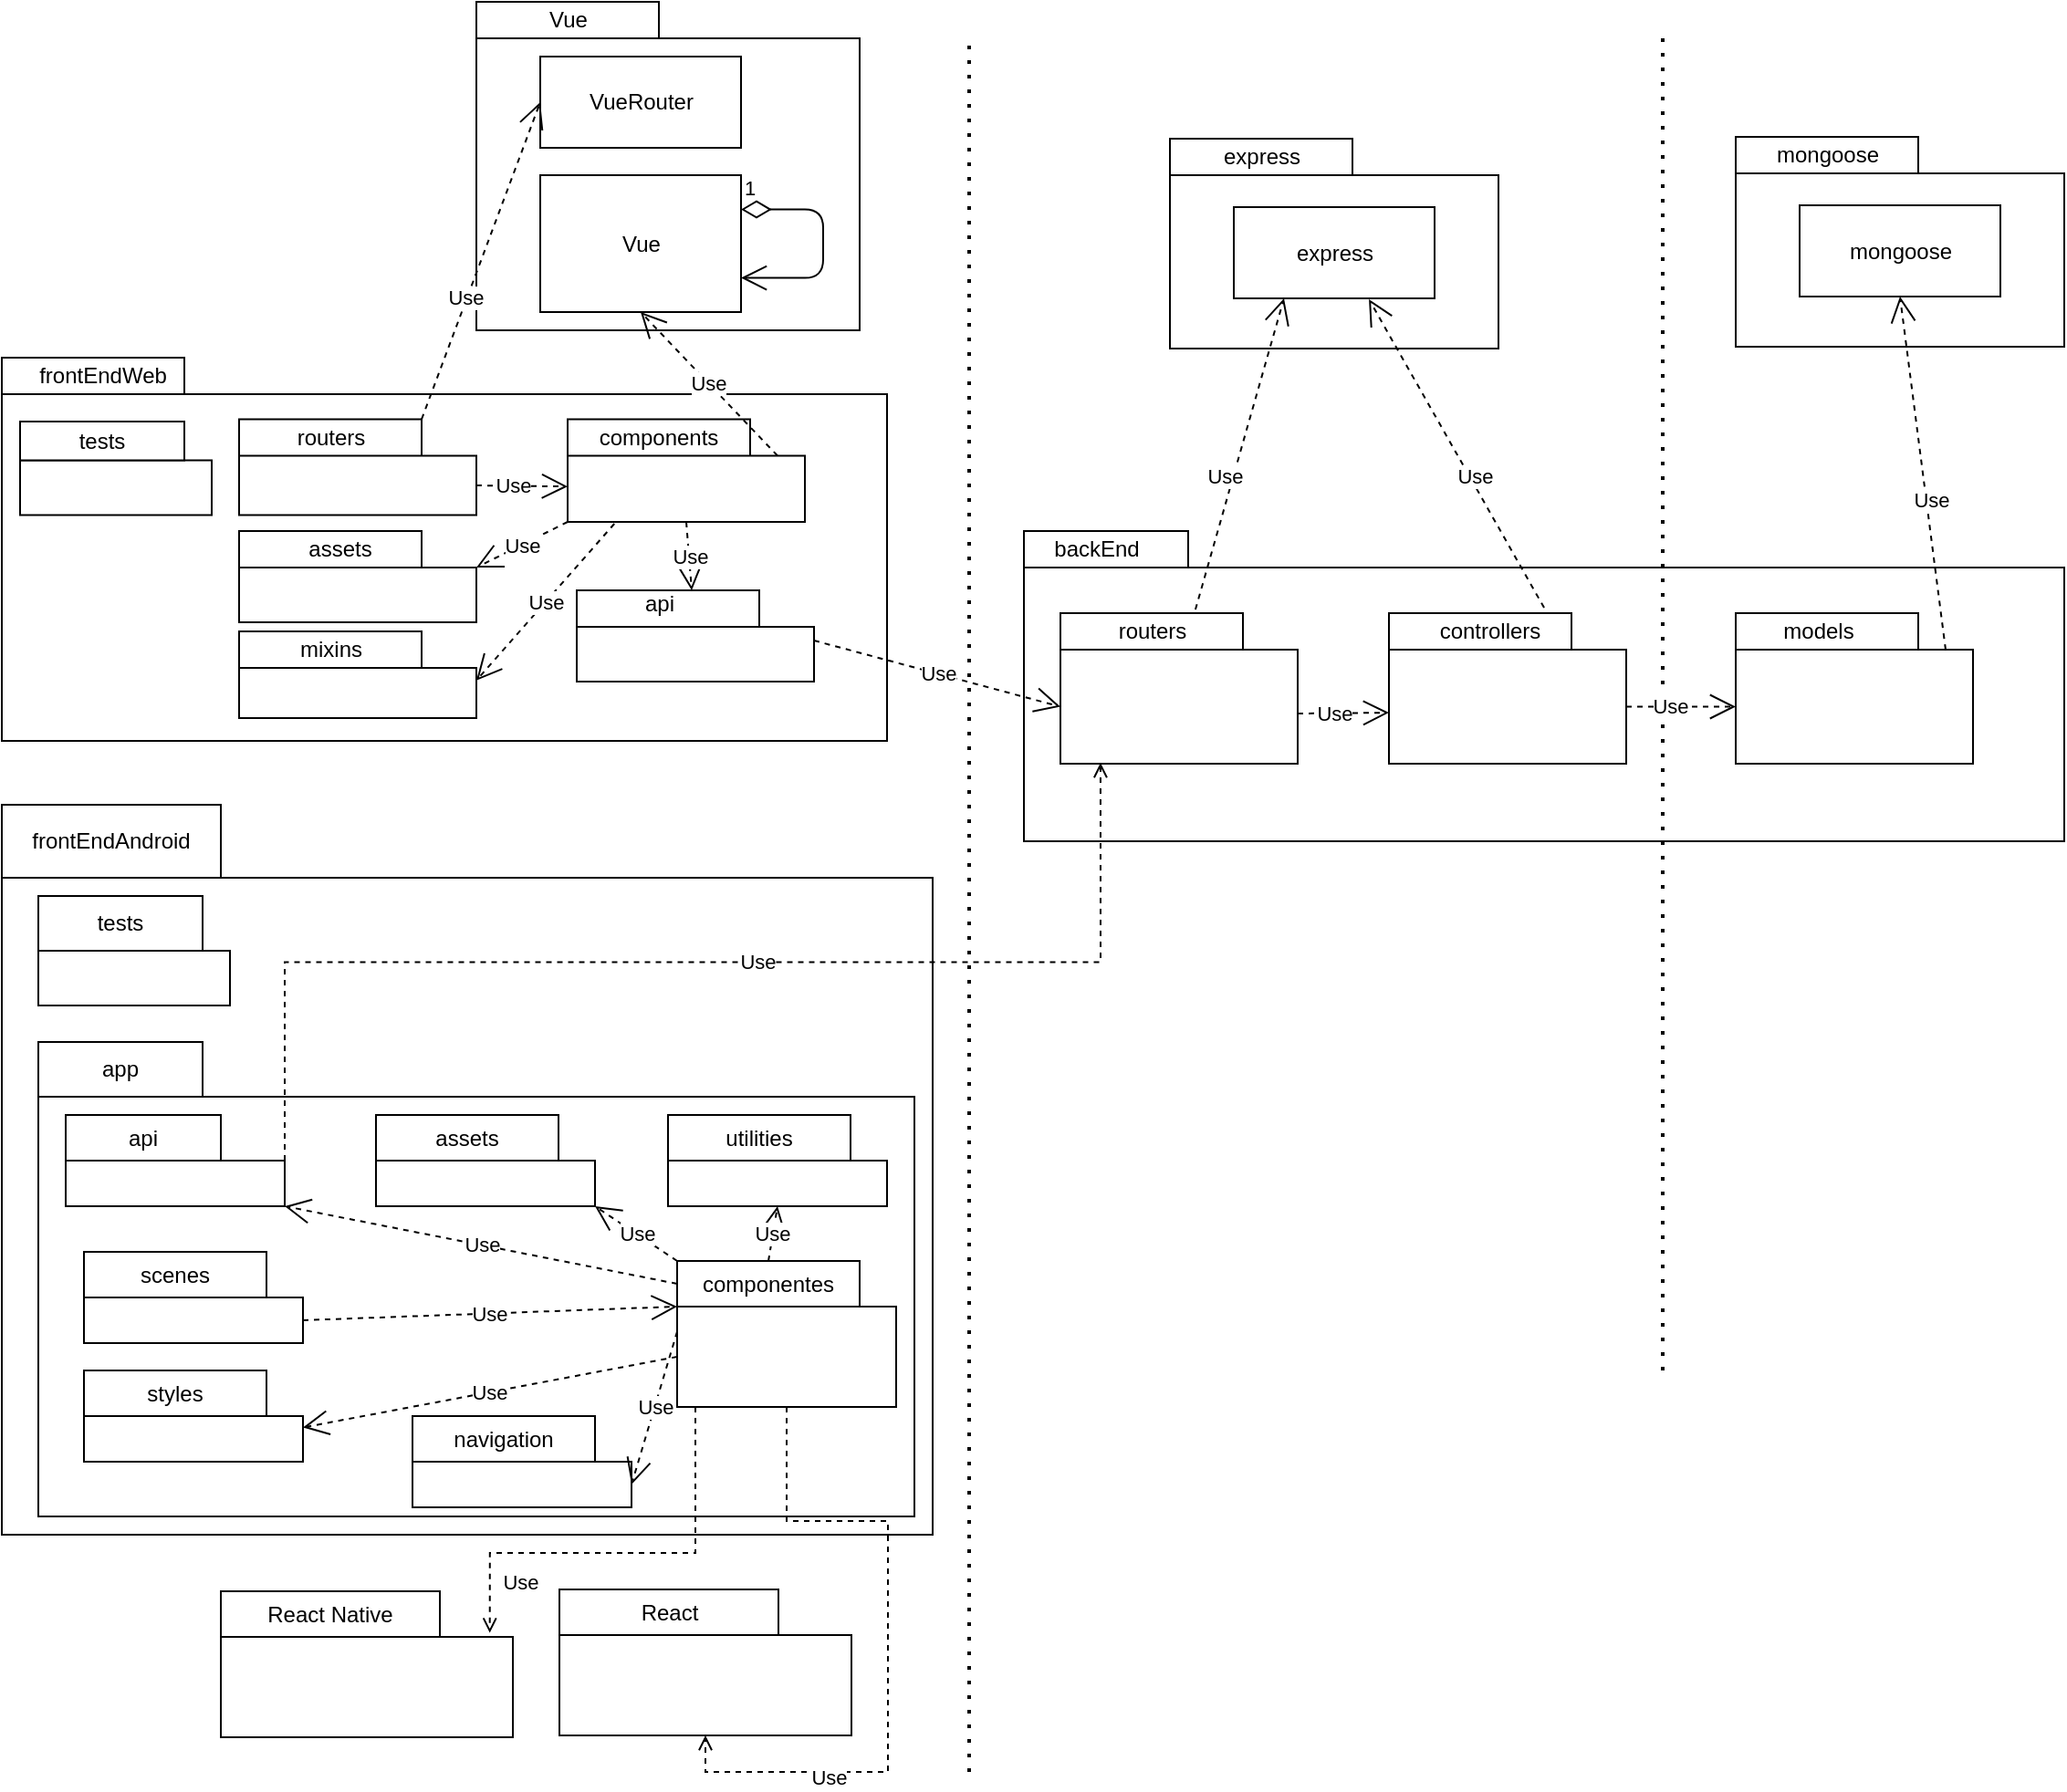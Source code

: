 <mxfile version="14.4.8" type="google"><diagram name="Page-1" id="9f46799a-70d6-7492-0946-bef42562c5a5"><mxGraphModel dx="2138" dy="1398" grid="1" gridSize="10" guides="1" tooltips="1" connect="1" arrows="1" fold="1" page="1" pageScale="1" pageWidth="1100" pageHeight="850" background="#ffffff" math="0" shadow="0"><root><mxCell id="0"/><mxCell id="1" parent="0"/><mxCell id="1ALnzeegAjZjl7Ol8P3n-15" value="" style="shape=folder;fontStyle=1;tabWidth=90;tabHeight=20;tabPosition=left;html=1;boundedLbl=1;" parent="1" vertex="1"><mxGeometry x="340" y="150" width="570" height="170" as="geometry"/></mxCell><mxCell id="1ALnzeegAjZjl7Ol8P3n-16" value="backEnd" style="text;html=1;strokeColor=none;fillColor=none;align=center;verticalAlign=middle;whiteSpace=wrap;rounded=0;" parent="1" vertex="1"><mxGeometry x="360" y="150" width="40" height="20" as="geometry"/></mxCell><mxCell id="1ALnzeegAjZjl7Ol8P3n-27" value="" style="endArrow=none;dashed=1;html=1;dashPattern=1 3;strokeWidth=2;" parent="1" edge="1"><mxGeometry width="50" height="50" relative="1" as="geometry"><mxPoint x="310" y="830" as="sourcePoint"/><mxPoint x="310" y="-120" as="targetPoint"/></mxGeometry></mxCell><mxCell id="zQuB7kEyBAvHRNFMdFfi-4" value="" style="shape=folder;fontStyle=1;tabWidth=100;tabHeight=20;tabPosition=left;html=1;boundedLbl=1;" parent="1" vertex="1"><mxGeometry x="40" y="-140" width="210" height="180" as="geometry"/></mxCell><mxCell id="zQuB7kEyBAvHRNFMdFfi-5" value="Vue" style="text;html=1;align=center;verticalAlign=middle;resizable=0;points=[];autosize=1;" parent="1" vertex="1"><mxGeometry x="70" y="-140" width="40" height="20" as="geometry"/></mxCell><mxCell id="zQuB7kEyBAvHRNFMdFfi-6" value="Vue" style="html=1;" parent="1" vertex="1"><mxGeometry x="75" y="-45" width="110" height="75" as="geometry"/></mxCell><mxCell id="zQuB7kEyBAvHRNFMdFfi-7" value="VueRouter" style="html=1;" parent="1" vertex="1"><mxGeometry x="75" y="-110" width="110" height="50" as="geometry"/></mxCell><mxCell id="zQuB7kEyBAvHRNFMdFfi-12" value="" style="shape=folder;fontStyle=1;tabWidth=100;tabHeight=20;tabPosition=left;html=1;boundedLbl=1;" parent="1" vertex="1"><mxGeometry x="-220" y="55" width="485" height="210" as="geometry"/></mxCell><mxCell id="zQuB7kEyBAvHRNFMdFfi-9" value="" style="shape=folder;fontStyle=1;tabWidth=100;tabHeight=20;tabPosition=left;html=1;boundedLbl=1;" parent="1" vertex="1"><mxGeometry x="-90" y="88.75" width="130" height="52.5" as="geometry"/></mxCell><mxCell id="zQuB7kEyBAvHRNFMdFfi-10" value="routers" style="text;html=1;align=center;verticalAlign=middle;resizable=0;points=[];autosize=1;" parent="1" vertex="1"><mxGeometry x="-65" y="88.75" width="50" height="20" as="geometry"/></mxCell><mxCell id="zQuB7kEyBAvHRNFMdFfi-13" value="frontEndWeb" style="text;html=1;align=center;verticalAlign=middle;resizable=0;points=[];autosize=1;" parent="1" vertex="1"><mxGeometry x="-210" y="55" width="90" height="20" as="geometry"/></mxCell><mxCell id="zQuB7kEyBAvHRNFMdFfi-11" value="Use" style="endArrow=open;endSize=12;dashed=1;html=1;entryX=0;entryY=0.5;entryDx=0;entryDy=0;exitX=0;exitY=0;exitDx=100;exitDy=0;exitPerimeter=0;" parent="1" source="zQuB7kEyBAvHRNFMdFfi-9" target="zQuB7kEyBAvHRNFMdFfi-7" edge="1"><mxGeometry x="-0.241" y="1" width="160" relative="1" as="geometry"><mxPoint x="-160" y="220" as="sourcePoint"/><mxPoint x="170" y="170" as="targetPoint"/><mxPoint as="offset"/></mxGeometry></mxCell><mxCell id="1ALnzeegAjZjl7Ol8P3n-28" value="" style="shape=folder;fontStyle=1;tabWidth=100;tabHeight=20;tabPosition=left;html=1;boundedLbl=1;" parent="1" vertex="1"><mxGeometry x="90" y="88.75" width="130" height="56.25" as="geometry"/></mxCell><mxCell id="1ALnzeegAjZjl7Ol8P3n-29" value="components" style="text;html=1;strokeColor=none;fillColor=none;align=center;verticalAlign=middle;whiteSpace=wrap;rounded=0;" parent="1" vertex="1"><mxGeometry x="120" y="88.75" width="40" height="20" as="geometry"/></mxCell><mxCell id="zQuB7kEyBAvHRNFMdFfi-8" value="Use" style="endArrow=open;endSize=12;dashed=1;html=1;entryX=0.5;entryY=1;entryDx=0;entryDy=0;exitX=0;exitY=0;exitDx=115;exitDy=20;exitPerimeter=0;" parent="1" source="1ALnzeegAjZjl7Ol8P3n-28" target="zQuB7kEyBAvHRNFMdFfi-6" edge="1"><mxGeometry width="160" relative="1" as="geometry"><mxPoint x="-50" y="242" as="sourcePoint"/><mxPoint x="-50" y="165" as="targetPoint"/></mxGeometry></mxCell><mxCell id="zQuB7kEyBAvHRNFMdFfi-16" value="" style="shape=folder;fontStyle=1;tabWidth=100;tabHeight=20;tabPosition=left;html=1;boundedLbl=1;" parent="1" vertex="1"><mxGeometry x="360" y="195" width="130" height="82.5" as="geometry"/></mxCell><mxCell id="zQuB7kEyBAvHRNFMdFfi-17" value="routers" style="text;html=1;align=center;verticalAlign=middle;resizable=0;points=[];autosize=1;" parent="1" vertex="1"><mxGeometry x="385" y="195" width="50" height="20" as="geometry"/></mxCell><mxCell id="zQuB7kEyBAvHRNFMdFfi-18" value="" style="shape=folder;fontStyle=1;tabWidth=100;tabHeight=20;tabPosition=left;html=1;boundedLbl=1;" parent="1" vertex="1"><mxGeometry x="540" y="195" width="130" height="82.5" as="geometry"/></mxCell><mxCell id="1ALnzeegAjZjl7Ol8P3n-14" value="" style="endArrow=none;dashed=1;html=1;dashPattern=1 3;strokeWidth=2;" parent="1" edge="1"><mxGeometry width="50" height="50" relative="1" as="geometry"><mxPoint x="690" y="610" as="sourcePoint"/><mxPoint x="690" y="-120" as="targetPoint"/></mxGeometry></mxCell><mxCell id="zQuB7kEyBAvHRNFMdFfi-19" value="controllers" style="text;html=1;align=center;verticalAlign=middle;resizable=0;points=[];autosize=1;" parent="1" vertex="1"><mxGeometry x="560" y="195" width="70" height="20" as="geometry"/></mxCell><mxCell id="zQuB7kEyBAvHRNFMdFfi-28" value="" style="shape=folder;fontStyle=1;tabWidth=100;tabHeight=20;tabPosition=left;html=1;boundedLbl=1;" parent="1" vertex="1"><mxGeometry x="420" y="-65" width="180" height="115" as="geometry"/></mxCell><mxCell id="zQuB7kEyBAvHRNFMdFfi-29" value="express" style="text;html=1;align=center;verticalAlign=middle;resizable=0;points=[];autosize=1;" parent="1" vertex="1"><mxGeometry x="440" y="-65" width="60" height="20" as="geometry"/></mxCell><mxCell id="zQuB7kEyBAvHRNFMdFfi-30" value="express" style="html=1;" parent="1" vertex="1"><mxGeometry x="455" y="-27.5" width="110" height="50" as="geometry"/></mxCell><mxCell id="zQuB7kEyBAvHRNFMdFfi-32" style="edgeStyle=orthogonalEdgeStyle;rounded=0;orthogonalLoop=1;jettySize=auto;html=1;exitX=0.5;exitY=1;exitDx=0;exitDy=0;exitPerimeter=0;" parent="1" source="zQuB7kEyBAvHRNFMdFfi-28" target="zQuB7kEyBAvHRNFMdFfi-28" edge="1"><mxGeometry relative="1" as="geometry"/></mxCell><mxCell id="zQuB7kEyBAvHRNFMdFfi-33" value="Use" style="endArrow=open;endSize=12;dashed=1;html=1;entryX=0.25;entryY=1;entryDx=0;entryDy=0;exitX=0.569;exitY=-0.024;exitDx=0;exitDy=0;exitPerimeter=0;" parent="1" source="zQuB7kEyBAvHRNFMdFfi-16" target="zQuB7kEyBAvHRNFMdFfi-30" edge="1"><mxGeometry x="-0.158" y="5" width="160" relative="1" as="geometry"><mxPoint x="-159" y="236.245" as="sourcePoint"/><mxPoint x="115" y="65" as="targetPoint"/><mxPoint as="offset"/></mxGeometry></mxCell><mxCell id="zQuB7kEyBAvHRNFMdFfi-34" value="Use" style="endArrow=open;endSize=12;dashed=1;html=1;entryX=0.673;entryY=1.01;entryDx=0;entryDy=0;exitX=0.654;exitY=-0.036;exitDx=0;exitDy=0;exitPerimeter=0;entryPerimeter=0;" parent="1" source="zQuB7kEyBAvHRNFMdFfi-18" target="zQuB7kEyBAvHRNFMdFfi-30" edge="1"><mxGeometry x="-0.16" y="-3" width="160" relative="1" as="geometry"><mxPoint x="443.97" y="203.02" as="sourcePoint"/><mxPoint x="487" y="37" as="targetPoint"/><mxPoint as="offset"/></mxGeometry></mxCell><mxCell id="zQuB7kEyBAvHRNFMdFfi-35" value="Use" style="endArrow=open;endSize=12;dashed=1;html=1;entryX=0;entryY=0;entryDx=0;entryDy=36.875;exitX=0;exitY=0;exitDx=130;exitDy=36.25;exitPerimeter=0;entryPerimeter=0;" parent="1" source="zQuB7kEyBAvHRNFMdFfi-9" target="1ALnzeegAjZjl7Ol8P3n-28" edge="1"><mxGeometry x="-0.2" width="160" relative="1" as="geometry"><mxPoint x="11" y="121.245" as="sourcePoint"/><mxPoint x="285" y="-50" as="targetPoint"/><mxPoint as="offset"/></mxGeometry></mxCell><mxCell id="zQuB7kEyBAvHRNFMdFfi-37" value="1" style="endArrow=open;html=1;endSize=12;startArrow=diamondThin;startSize=14;startFill=0;edgeStyle=orthogonalEdgeStyle;align=left;verticalAlign=bottom;exitX=1;exitY=0.25;exitDx=0;exitDy=0;entryX=1;entryY=0.75;entryDx=0;entryDy=0;" parent="1" source="zQuB7kEyBAvHRNFMdFfi-6" target="zQuB7kEyBAvHRNFMdFfi-6" edge="1"><mxGeometry x="-1" y="3" relative="1" as="geometry"><mxPoint x="220" y="170" as="sourcePoint"/><mxPoint x="380" y="170" as="targetPoint"/><Array as="points"><mxPoint x="230" y="-26"/><mxPoint x="230" y="11"/></Array></mxGeometry></mxCell><mxCell id="zQuB7kEyBAvHRNFMdFfi-39" value="Use" style="endArrow=open;endSize=12;dashed=1;html=1;entryX=0;entryY=0;entryDx=0;entryDy=51.25;exitX=0;exitY=0;exitDx=130;exitDy=27.5;exitPerimeter=0;entryPerimeter=0;" parent="1" source="Nghir17xKk6x8Y-Nk4-9-3" target="zQuB7kEyBAvHRNFMdFfi-16" edge="1"><mxGeometry width="160" relative="1" as="geometry"><mxPoint x="60" y="247.5" as="sourcePoint"/><mxPoint x="170" y="140" as="targetPoint"/></mxGeometry></mxCell><mxCell id="zQuB7kEyBAvHRNFMdFfi-40" value="Use" style="endArrow=open;endSize=12;dashed=1;html=1;entryX=0;entryY=0.661;entryDx=0;entryDy=0;entryPerimeter=0;" parent="1" target="zQuB7kEyBAvHRNFMdFfi-18" edge="1"><mxGeometry x="-0.2" width="160" relative="1" as="geometry"><mxPoint x="490" y="250" as="sourcePoint"/><mxPoint x="535" y="249.5" as="targetPoint"/><mxPoint as="offset"/></mxGeometry></mxCell><mxCell id="zQuB7kEyBAvHRNFMdFfi-41" value="" style="shape=folder;fontStyle=1;tabWidth=100;tabHeight=20;tabPosition=left;html=1;boundedLbl=1;" parent="1" vertex="1"><mxGeometry x="730" y="195" width="130" height="82.5" as="geometry"/></mxCell><mxCell id="zQuB7kEyBAvHRNFMdFfi-42" value="models" style="text;html=1;align=center;verticalAlign=middle;resizable=0;points=[];autosize=1;" parent="1" vertex="1"><mxGeometry x="750" y="195" width="50" height="20" as="geometry"/></mxCell><mxCell id="zQuB7kEyBAvHRNFMdFfi-44" value="" style="shape=folder;fontStyle=1;tabWidth=100;tabHeight=20;tabPosition=left;html=1;boundedLbl=1;" parent="1" vertex="1"><mxGeometry x="730" y="-66" width="180" height="115" as="geometry"/></mxCell><mxCell id="zQuB7kEyBAvHRNFMdFfi-45" value="mongoose" style="text;html=1;align=center;verticalAlign=middle;resizable=0;points=[];autosize=1;" parent="1" vertex="1"><mxGeometry x="745" y="-66" width="70" height="20" as="geometry"/></mxCell><mxCell id="zQuB7kEyBAvHRNFMdFfi-46" value="mongoose" style="html=1;" parent="1" vertex="1"><mxGeometry x="765" y="-28.5" width="110" height="50" as="geometry"/></mxCell><mxCell id="zQuB7kEyBAvHRNFMdFfi-47" style="edgeStyle=orthogonalEdgeStyle;rounded=0;orthogonalLoop=1;jettySize=auto;html=1;exitX=0.5;exitY=1;exitDx=0;exitDy=0;exitPerimeter=0;" parent="1" source="zQuB7kEyBAvHRNFMdFfi-44" target="zQuB7kEyBAvHRNFMdFfi-44" edge="1"><mxGeometry relative="1" as="geometry"/></mxCell><mxCell id="zQuB7kEyBAvHRNFMdFfi-43" value="Use" style="endArrow=open;endSize=12;dashed=1;html=1;exitX=0;exitY=0;exitDx=115;exitDy=20;exitPerimeter=0;entryX=0.5;entryY=1;entryDx=0;entryDy=0;" parent="1" source="zQuB7kEyBAvHRNFMdFfi-41" target="zQuB7kEyBAvHRNFMdFfi-46" edge="1"><mxGeometry x="-0.16" y="-3" width="160" relative="1" as="geometry"><mxPoint x="635.02" y="202.03" as="sourcePoint"/><mxPoint x="780" y="50" as="targetPoint"/><mxPoint as="offset"/></mxGeometry></mxCell><mxCell id="zQuB7kEyBAvHRNFMdFfi-49" value="Use" style="endArrow=open;endSize=12;dashed=1;html=1;entryX=0;entryY=0;entryDx=0;entryDy=51.25;entryPerimeter=0;exitX=0;exitY=0;exitDx=130;exitDy=51.25;exitPerimeter=0;" parent="1" source="zQuB7kEyBAvHRNFMdFfi-18" target="zQuB7kEyBAvHRNFMdFfi-41" edge="1"><mxGeometry x="-0.2" width="160" relative="1" as="geometry"><mxPoint x="500" y="260" as="sourcePoint"/><mxPoint x="550" y="259.533" as="targetPoint"/><mxPoint as="offset"/></mxGeometry></mxCell><mxCell id="ajMtAKBzbOTnh9wC0CRV-22" value="" style="rounded=0;whiteSpace=wrap;html=1;" parent="1" vertex="1"><mxGeometry x="-220" y="340" width="510" height="360" as="geometry"/></mxCell><mxCell id="ajMtAKBzbOTnh9wC0CRV-23" value="frontEndAndroid" style="rounded=0;whiteSpace=wrap;html=1;" parent="1" vertex="1"><mxGeometry x="-220" y="300" width="120" height="40" as="geometry"/></mxCell><mxCell id="ajMtAKBzbOTnh9wC0CRV-24" value="" style="rounded=0;whiteSpace=wrap;html=1;" parent="1" vertex="1"><mxGeometry x="-200" y="380" width="105" height="30" as="geometry"/></mxCell><mxCell id="ajMtAKBzbOTnh9wC0CRV-25" value="tests" style="rounded=0;whiteSpace=wrap;html=1;" parent="1" vertex="1"><mxGeometry x="-200" y="350" width="90" height="30" as="geometry"/></mxCell><mxCell id="ajMtAKBzbOTnh9wC0CRV-26" value="app" style="rounded=0;whiteSpace=wrap;html=1;" parent="1" vertex="1"><mxGeometry x="-200" y="430" width="90" height="30" as="geometry"/></mxCell><mxCell id="ajMtAKBzbOTnh9wC0CRV-27" value="" style="rounded=0;whiteSpace=wrap;html=1;" parent="1" vertex="1"><mxGeometry x="-200" y="460" width="480" height="230" as="geometry"/></mxCell><mxCell id="ajMtAKBzbOTnh9wC0CRV-28" value="api" style="rounded=0;whiteSpace=wrap;html=1;" parent="1" vertex="1"><mxGeometry x="-185" y="470" width="85" height="25" as="geometry"/></mxCell><mxCell id="ajMtAKBzbOTnh9wC0CRV-46" style="edgeStyle=orthogonalEdgeStyle;rounded=0;orthogonalLoop=1;jettySize=auto;html=1;exitX=1;exitY=0;exitDx=0;exitDy=0;dashed=1;entryX=0.169;entryY=0.994;entryDx=0;entryDy=0;entryPerimeter=0;endArrow=open;endFill=0;" parent="1" source="ajMtAKBzbOTnh9wC0CRV-29" target="zQuB7kEyBAvHRNFMdFfi-16" edge="1"><mxGeometry relative="1" as="geometry"><mxPoint x="-55" y="330" as="targetPoint"/></mxGeometry></mxCell><mxCell id="ajMtAKBzbOTnh9wC0CRV-47" value="Use&lt;br&gt;" style="edgeLabel;html=1;align=center;verticalAlign=middle;resizable=0;points=[];" parent="ajMtAKBzbOTnh9wC0CRV-46" vertex="1" connectable="0"><mxGeometry x="0.105" y="1" relative="1" as="geometry"><mxPoint as="offset"/></mxGeometry></mxCell><mxCell id="ajMtAKBzbOTnh9wC0CRV-29" value="" style="rounded=0;whiteSpace=wrap;html=1;" parent="1" vertex="1"><mxGeometry x="-185" y="495" width="120" height="25" as="geometry"/></mxCell><mxCell id="ajMtAKBzbOTnh9wC0CRV-31" value="assets" style="rounded=0;whiteSpace=wrap;html=1;" parent="1" vertex="1"><mxGeometry x="-15" y="470" width="100" height="25" as="geometry"/></mxCell><mxCell id="ajMtAKBzbOTnh9wC0CRV-32" value="scenes" style="rounded=0;whiteSpace=wrap;html=1;" parent="1" vertex="1"><mxGeometry x="-175" y="545" width="100" height="25" as="geometry"/></mxCell><mxCell id="ajMtAKBzbOTnh9wC0CRV-33" value="styles" style="rounded=0;whiteSpace=wrap;html=1;" parent="1" vertex="1"><mxGeometry x="-175" y="610" width="100" height="25" as="geometry"/></mxCell><mxCell id="ajMtAKBzbOTnh9wC0CRV-34" value="navigation" style="rounded=0;whiteSpace=wrap;html=1;" parent="1" vertex="1"><mxGeometry x="5" y="635" width="100" height="25" as="geometry"/></mxCell><mxCell id="ajMtAKBzbOTnh9wC0CRV-35" value="utilities" style="rounded=0;whiteSpace=wrap;html=1;" parent="1" vertex="1"><mxGeometry x="145" y="470" width="100" height="25" as="geometry"/></mxCell><mxCell id="ajMtAKBzbOTnh9wC0CRV-37" value="componentes" style="rounded=0;whiteSpace=wrap;html=1;" parent="1" vertex="1"><mxGeometry x="150" y="550" width="100" height="25" as="geometry"/></mxCell><mxCell id="ajMtAKBzbOTnh9wC0CRV-38" value="" style="rounded=0;whiteSpace=wrap;html=1;" parent="1" vertex="1"><mxGeometry x="-175" y="635" width="120" height="25" as="geometry"/></mxCell><mxCell id="ajMtAKBzbOTnh9wC0CRV-39" value="" style="rounded=0;whiteSpace=wrap;html=1;" parent="1" vertex="1"><mxGeometry x="-175" y="570" width="120" height="25" as="geometry"/></mxCell><mxCell id="ajMtAKBzbOTnh9wC0CRV-40" value="" style="rounded=0;whiteSpace=wrap;html=1;" parent="1" vertex="1"><mxGeometry x="145" y="495" width="120" height="25" as="geometry"/></mxCell><mxCell id="ajMtAKBzbOTnh9wC0CRV-41" value="" style="rounded=0;whiteSpace=wrap;html=1;" parent="1" vertex="1"><mxGeometry x="-15" y="495" width="120" height="25" as="geometry"/></mxCell><mxCell id="ajMtAKBzbOTnh9wC0CRV-42" value="" style="rounded=0;whiteSpace=wrap;html=1;" parent="1" vertex="1"><mxGeometry x="5" y="660" width="120" height="25" as="geometry"/></mxCell><mxCell id="tyIs4JCZONAHA0g4kmoI-4" style="edgeStyle=orthogonalEdgeStyle;rounded=0;orthogonalLoop=1;jettySize=auto;html=1;exitX=0.5;exitY=1;exitDx=0;exitDy=0;entryX=0.5;entryY=1;entryDx=0;entryDy=0;endArrow=open;endFill=0;dashed=1;" parent="1" source="ajMtAKBzbOTnh9wC0CRV-43" target="tyIs4JCZONAHA0g4kmoI-2" edge="1"><mxGeometry relative="1" as="geometry"/></mxCell><mxCell id="tyIs4JCZONAHA0g4kmoI-5" value="Use" style="edgeLabel;html=1;align=center;verticalAlign=middle;resizable=0;points=[];" parent="tyIs4JCZONAHA0g4kmoI-4" vertex="1" connectable="0"><mxGeometry x="0.535" y="3" relative="1" as="geometry"><mxPoint as="offset"/></mxGeometry></mxCell><mxCell id="ajMtAKBzbOTnh9wC0CRV-43" value="" style="rounded=0;whiteSpace=wrap;html=1;" parent="1" vertex="1"><mxGeometry x="150" y="575" width="120" height="55" as="geometry"/></mxCell><mxCell id="Nghir17xKk6x8Y-Nk4-9-1" value="" style="shape=folder;fontStyle=1;tabWidth=100;tabHeight=20;tabPosition=left;html=1;boundedLbl=1;" parent="1" vertex="1"><mxGeometry x="-90" y="150" width="130" height="50" as="geometry"/></mxCell><mxCell id="Nghir17xKk6x8Y-Nk4-9-2" value="assets" style="text;html=1;align=center;verticalAlign=middle;resizable=0;points=[];autosize=1;" parent="1" vertex="1"><mxGeometry x="-60" y="150" width="50" height="20" as="geometry"/></mxCell><mxCell id="Nghir17xKk6x8Y-Nk4-9-3" value="" style="shape=folder;fontStyle=1;tabWidth=100;tabHeight=20;tabPosition=left;html=1;boundedLbl=1;" parent="1" vertex="1"><mxGeometry x="95" y="182.5" width="130" height="50" as="geometry"/></mxCell><mxCell id="Nghir17xKk6x8Y-Nk4-9-4" value="" style="shape=folder;fontStyle=1;tabWidth=100;tabHeight=20;tabPosition=left;html=1;boundedLbl=1;" parent="1" vertex="1"><mxGeometry x="-90" y="205" width="130" height="47.5" as="geometry"/></mxCell><mxCell id="Nghir17xKk6x8Y-Nk4-9-5" value="mixins" style="text;html=1;align=center;verticalAlign=middle;resizable=0;points=[];autosize=1;" parent="1" vertex="1"><mxGeometry x="-65" y="205" width="50" height="20" as="geometry"/></mxCell><mxCell id="Nghir17xKk6x8Y-Nk4-9-6" value="api" style="text;html=1;align=center;verticalAlign=middle;resizable=0;points=[];autosize=1;" parent="1" vertex="1"><mxGeometry x="125" y="180" width="30" height="20" as="geometry"/></mxCell><mxCell id="Nghir17xKk6x8Y-Nk4-9-7" value="Use" style="endArrow=open;endSize=12;dashed=1;html=1;exitX=0.5;exitY=1;exitDx=0;exitDy=0;exitPerimeter=0;" parent="1" source="1ALnzeegAjZjl7Ol8P3n-28" target="Nghir17xKk6x8Y-Nk4-9-3" edge="1"><mxGeometry width="160" relative="1" as="geometry"><mxPoint x="235" y="207.5" as="sourcePoint"/><mxPoint x="370" y="161.25" as="targetPoint"/></mxGeometry></mxCell><mxCell id="Nghir17xKk6x8Y-Nk4-9-8" value="Use" style="endArrow=open;endSize=12;dashed=1;html=1;entryX=0;entryY=0;entryDx=130;entryDy=20;exitX=0;exitY=0;exitDx=0;exitDy=56.25;exitPerimeter=0;entryPerimeter=0;" parent="1" source="1ALnzeegAjZjl7Ol8P3n-28" target="Nghir17xKk6x8Y-Nk4-9-1" edge="1"><mxGeometry width="160" relative="1" as="geometry"><mxPoint x="235" y="207.5" as="sourcePoint"/><mxPoint x="370" y="161.25" as="targetPoint"/></mxGeometry></mxCell><mxCell id="Nghir17xKk6x8Y-Nk4-9-9" value="Use" style="endArrow=open;endSize=12;dashed=1;html=1;exitX=0.197;exitY=1.018;exitDx=0;exitDy=0;exitPerimeter=0;entryX=0;entryY=0;entryDx=130;entryDy=26.875;entryPerimeter=0;" parent="1" source="1ALnzeegAjZjl7Ol8P3n-28" target="Nghir17xKk6x8Y-Nk4-9-4" edge="1"><mxGeometry width="160" relative="1" as="geometry"><mxPoint x="100" y="155" as="sourcePoint"/><mxPoint x="50" y="180" as="targetPoint"/></mxGeometry></mxCell><mxCell id="tyIs4JCZONAHA0g4kmoI-2" value="" style="rounded=0;whiteSpace=wrap;html=1;" parent="1" vertex="1"><mxGeometry x="85.5" y="755" width="160" height="55" as="geometry"/></mxCell><mxCell id="tyIs4JCZONAHA0g4kmoI-3" value="React" style="rounded=0;whiteSpace=wrap;html=1;" parent="1" vertex="1"><mxGeometry x="85.5" y="730" width="120" height="25" as="geometry"/></mxCell><mxCell id="U0Ou8srHvKKcq-d0whPg-4" value="" style="rounded=0;whiteSpace=wrap;html=1;" vertex="1" parent="1"><mxGeometry x="-100" y="756" width="160" height="55" as="geometry"/></mxCell><mxCell id="U0Ou8srHvKKcq-d0whPg-5" value="React Native" style="rounded=0;whiteSpace=wrap;html=1;" vertex="1" parent="1"><mxGeometry x="-100" y="731" width="120" height="25" as="geometry"/></mxCell><mxCell id="U0Ou8srHvKKcq-d0whPg-6" style="edgeStyle=orthogonalEdgeStyle;rounded=0;orthogonalLoop=1;jettySize=auto;html=1;entryX=0.921;entryY=-0.04;entryDx=0;entryDy=0;endArrow=open;endFill=0;dashed=1;entryPerimeter=0;" edge="1" parent="1" target="U0Ou8srHvKKcq-d0whPg-4"><mxGeometry relative="1" as="geometry"><mxPoint x="160" y="630" as="sourcePoint"/><mxPoint x="175" y="800" as="targetPoint"/><Array as="points"><mxPoint x="160" y="710"/><mxPoint x="47" y="710"/></Array></mxGeometry></mxCell><mxCell id="U0Ou8srHvKKcq-d0whPg-7" value="Use" style="edgeLabel;html=1;align=center;verticalAlign=middle;resizable=0;points=[];" vertex="1" connectable="0" parent="U0Ou8srHvKKcq-d0whPg-6"><mxGeometry x="0.535" y="3" relative="1" as="geometry"><mxPoint x="5" y="12.5" as="offset"/></mxGeometry></mxCell><mxCell id="U0Ou8srHvKKcq-d0whPg-8" value="Use" style="endArrow=open;endSize=12;dashed=1;html=1;exitX=0.5;exitY=0;exitDx=0;exitDy=0;entryX=0.5;entryY=1;entryDx=0;entryDy=0;" edge="1" parent="1" source="ajMtAKBzbOTnh9wC0CRV-37" target="ajMtAKBzbOTnh9wC0CRV-40"><mxGeometry width="160" relative="1" as="geometry"><mxPoint x="125.61" y="156.013" as="sourcePoint"/><mxPoint x="50" y="241.875" as="targetPoint"/></mxGeometry></mxCell><mxCell id="U0Ou8srHvKKcq-d0whPg-10" value="Use" style="endArrow=open;endSize=12;dashed=1;html=1;exitX=0;exitY=0;exitDx=0;exitDy=0;entryX=1;entryY=1;entryDx=0;entryDy=0;" edge="1" parent="1" source="ajMtAKBzbOTnh9wC0CRV-37" target="ajMtAKBzbOTnh9wC0CRV-41"><mxGeometry width="160" relative="1" as="geometry"><mxPoint x="125.61" y="156.013" as="sourcePoint"/><mxPoint x="50" y="241.875" as="targetPoint"/></mxGeometry></mxCell><mxCell id="U0Ou8srHvKKcq-d0whPg-11" value="Use" style="endArrow=open;endSize=12;dashed=1;html=1;exitX=0;exitY=0.25;exitDx=0;exitDy=0;entryX=1;entryY=0.5;entryDx=0;entryDy=0;" edge="1" parent="1" source="ajMtAKBzbOTnh9wC0CRV-43" target="ajMtAKBzbOTnh9wC0CRV-42"><mxGeometry width="160" relative="1" as="geometry"><mxPoint x="135.61" y="166.013" as="sourcePoint"/><mxPoint x="60" y="251.875" as="targetPoint"/></mxGeometry></mxCell><mxCell id="U0Ou8srHvKKcq-d0whPg-12" value="Use" style="endArrow=open;endSize=12;dashed=1;html=1;exitX=0;exitY=0.5;exitDx=0;exitDy=0;entryX=1;entryY=1;entryDx=0;entryDy=0;" edge="1" parent="1" source="ajMtAKBzbOTnh9wC0CRV-37" target="ajMtAKBzbOTnh9wC0CRV-29"><mxGeometry width="160" relative="1" as="geometry"><mxPoint x="160" y="591.25" as="sourcePoint"/><mxPoint x="125" y="587.5" as="targetPoint"/></mxGeometry></mxCell><mxCell id="U0Ou8srHvKKcq-d0whPg-14" value="Use" style="endArrow=open;endSize=12;dashed=1;html=1;exitX=1;exitY=0.5;exitDx=0;exitDy=0;entryX=0;entryY=1;entryDx=0;entryDy=0;" edge="1" parent="1" source="ajMtAKBzbOTnh9wC0CRV-39" target="ajMtAKBzbOTnh9wC0CRV-37"><mxGeometry width="160" relative="1" as="geometry"><mxPoint x="170" y="601.25" as="sourcePoint"/><mxPoint x="135" y="597.5" as="targetPoint"/></mxGeometry></mxCell><mxCell id="U0Ou8srHvKKcq-d0whPg-15" value="Use" style="endArrow=open;endSize=12;dashed=1;html=1;entryX=1;entryY=0.25;entryDx=0;entryDy=0;exitX=0;exitY=0.5;exitDx=0;exitDy=0;" edge="1" parent="1" source="ajMtAKBzbOTnh9wC0CRV-43" target="ajMtAKBzbOTnh9wC0CRV-38"><mxGeometry width="160" relative="1" as="geometry"><mxPoint x="160" y="572.5" as="sourcePoint"/><mxPoint x="-55" y="530" as="targetPoint"/></mxGeometry></mxCell><mxCell id="U0Ou8srHvKKcq-d0whPg-16" value="" style="rounded=0;whiteSpace=wrap;html=1;" vertex="1" parent="1"><mxGeometry x="-210" y="111.25" width="105" height="30" as="geometry"/></mxCell><mxCell id="U0Ou8srHvKKcq-d0whPg-17" value="tests" style="rounded=0;whiteSpace=wrap;html=1;" vertex="1" parent="1"><mxGeometry x="-210" y="90" width="90" height="21.25" as="geometry"/></mxCell></root></mxGraphModel></diagram></mxfile>